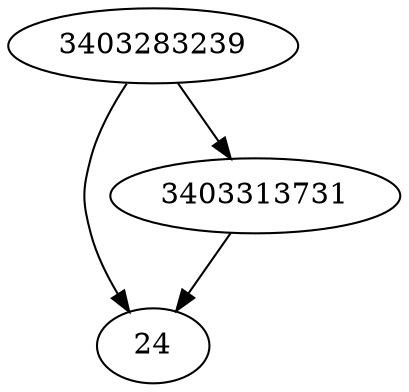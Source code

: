 strict digraph  {
24;
3403313731;
3403283239;
3403313731 -> 24;
3403283239 -> 24;
3403283239 -> 3403313731;
}

